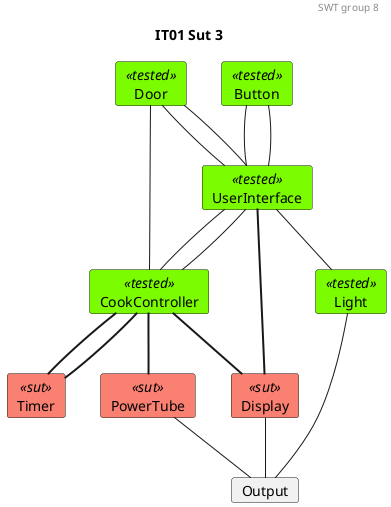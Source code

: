 @startuml IT03-Sut

'Testing colors:
skinparam card{
    backgroundColor<<tested>> lawngreen
    backgroundColor<<sut>> salmon
    backgroundColor<<test>> salmon
    backgroundColor<<fake>> gold
}

header SWT group 8
title IT01 Sut 3

'0.
    card Door<<tested>>
    card Button<<tested>>

'1.
    card UserInterface<<tested>>

'2.
    card CookController<<tested>>
    card Light<<tested>>

'3.
    card Timer<<sut>>
    card PowerTube<<sut>>
    card Display<<sut>>

'4 
    card Output

'Relations projects
' 0. to 1.
Door -- UserInterface
Door -- UserInterface

Button -- UserInterface
Button -- UserInterface


'Relations CookController:
'1.
UserInterface -- CookController
UserInterface -- CookController
'1. to 2.
Door - CookController


CookController -[thickness=2]- PowerTube

'1. to 2.
UserInterface -[thickness=2]- Display
UserInterface -- Light
CookController -[thickness=2]- Display

CookController -[thickness=2]- Timer
CookController -[thickness=2]- Timer 


' Relations 2. to 3.
Light -- Output
Display -- Output
PowerTube -- Output



@enduml